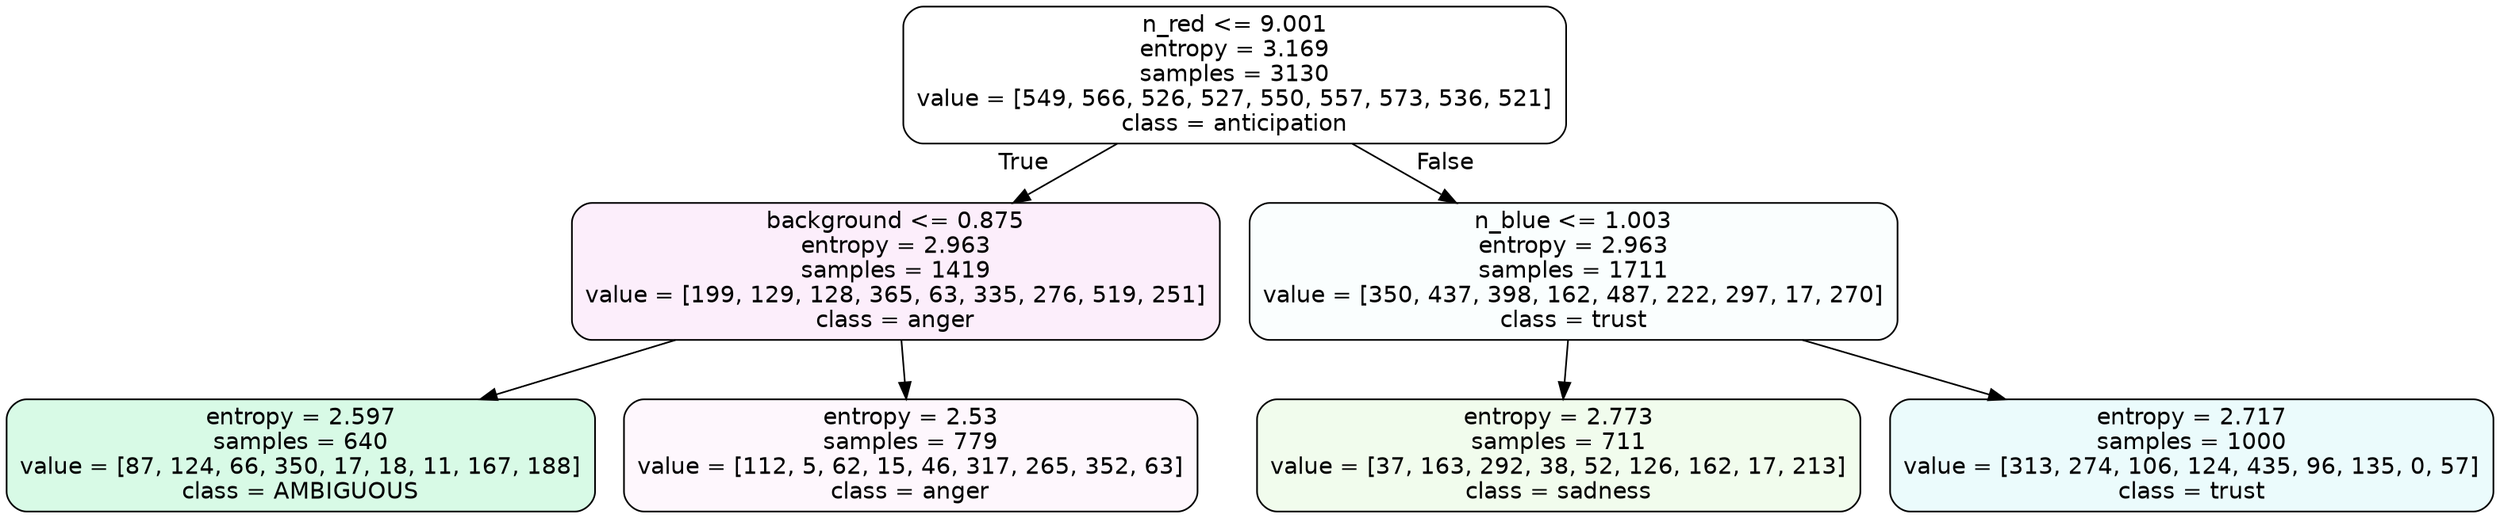 digraph Tree {
node [shape=box, style="filled, rounded", color="black", fontname=helvetica] ;
edge [fontname=helvetica] ;
0 [label="n_red <= 9.001\nentropy = 3.169\nsamples = 3130\nvalue = [549, 566, 526, 527, 550, 557, 573, 536, 521]\nclass = anticipation", fillcolor="#8139e500"] ;
1 [label="background <= 0.875\nentropy = 2.963\nsamples = 1419\nvalue = [199, 129, 128, 365, 63, 335, 276, 519, 251]\nclass = anger", fillcolor="#e539d715"] ;
0 -> 1 [labeldistance=2.5, labelangle=45, headlabel="True"] ;
2 [label="entropy = 2.597\nsamples = 640\nvalue = [87, 124, 66, 350, 17, 18, 11, 167, 188]\nclass = AMBIGUOUS", fillcolor="#39e58131"] ;
1 -> 2 ;
3 [label="entropy = 2.53\nsamples = 779\nvalue = [112, 5, 62, 15, 46, 317, 265, 352, 63]\nclass = anger", fillcolor="#e539d70a"] ;
1 -> 3 ;
4 [label="n_blue <= 1.003\nentropy = 2.963\nsamples = 1711\nvalue = [350, 437, 398, 162, 487, 222, 297, 17, 270]\nclass = trust", fillcolor="#39d7e506"] ;
0 -> 4 [labeldistance=2.5, labelangle=-45, headlabel="False"] ;
5 [label="entropy = 2.773\nsamples = 711\nvalue = [37, 163, 292, 38, 52, 126, 162, 17, 213]\nclass = sadness", fillcolor="#64e53917"] ;
4 -> 5 ;
6 [label="entropy = 2.717\nsamples = 1000\nvalue = [313, 274, 106, 124, 435, 96, 135, 0, 57]\nclass = trust", fillcolor="#39d7e519"] ;
4 -> 6 ;
}